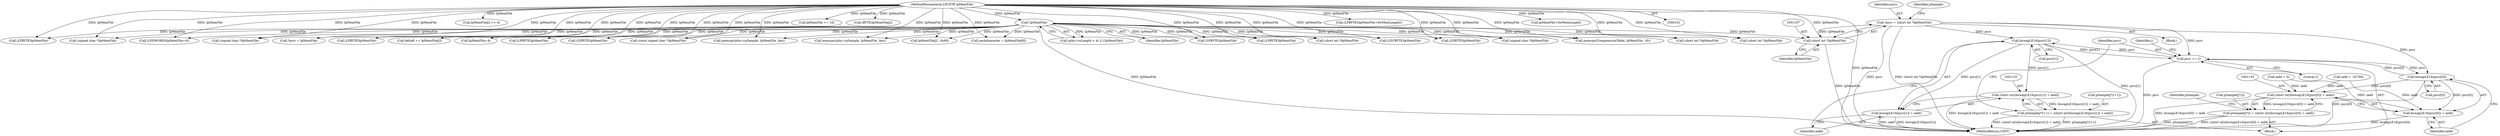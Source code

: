 digraph "1_gstreamer_bc2cdd57d549ab3ba59782e9b395d0cd683fd3ac@array" {
"1001153" [label="(Call,bswapLE16(psrc[1]))"];
"1001104" [label="(Call,*psrc = (short int *)lpMemFile)"];
"1001106" [label="(Call,(short int *)lpMemFile)"];
"1000129" [label="(Call,!lpMemFile)"];
"1000104" [label="(MethodParameterIn,LPCSTR lpMemFile)"];
"1001158" [label="(Call,psrc += 2)"];
"1001153" [label="(Call,bswapLE16(psrc[1]))"];
"1001137" [label="(Call,bswapLE16(psrc[0]))"];
"1001150" [label="(Call,(short int)(bswapLE16(psrc[1]) + iadd))"];
"1001142" [label="(Call,pSample[j*2+1] = (short int)(bswapLE16(psrc[1]) + iadd))"];
"1001152" [label="(Call,bswapLE16(psrc[1]) + iadd)"];
"1001134" [label="(Call,(short int)(bswapLE16(psrc[0]) + iadd))"];
"1001128" [label="(Call,pSample[j*2] = (short int)(bswapLE16(psrc[0]) + iadd))"];
"1001136" [label="(Call,bswapLE16(psrc[0]) + iadd)"];
"1001144" [label="(Identifier,pSample)"];
"1000130" [label="(Identifier,lpMemFile)"];
"1000265" [label="(Call,(const signed char *)lpMemFile)"];
"1000466" [label="(Call,memcpy(pIns->pSample, lpMemFile, len))"];
"1001180" [label="(Call,packcharacter = lpMemFile[8])"];
"1001159" [label="(Identifier,psrc)"];
"1001141" [label="(Identifier,iadd)"];
"1001154" [label="(Call,psrc[1])"];
"1001138" [label="(Call,psrc[0])"];
"1001565" [label="(Call,(LPBYTE)lpMemFile)"];
"1000355" [label="(Call,lpMemFile[j] >> 4)"];
"1001158" [label="(Call,psrc += 2)"];
"1001105" [label="(Identifier,psrc)"];
"1000729" [label="(Call,(signed char *)lpMemFile)"];
"1001197" [label="(Call,(LPDWORD)(lpMemFile+4))"];
"1001142" [label="(Call,pSample[j*2+1] = (short int)(bswapLE16(psrc[1]) + iadd))"];
"1001150" [label="(Call,(short int)(bswapLE16(psrc[1]) + iadd))"];
"1000537" [label="(Call,(signed char *)lpMemFile)"];
"1001128" [label="(Call,pSample[j*2] = (short int)(bswapLE16(psrc[0]) + iadd))"];
"1001137" [label="(Call,bswapLE16(psrc[0]))"];
"1001111" [label="(Identifier,pSample)"];
"1001176" [label="(Call,*psrc = lpMemFile)"];
"1001015" [label="(Call,(LPBYTE)lpMemFile)"];
"1001272" [label="(Call,delta8 += lpMemFile[j])"];
"1001136" [label="(Call,bswapLE16(psrc[0]) + iadd)"];
"1001106" [label="(Call,(short int *)lpMemFile)"];
"1001199" [label="(Call,lpMemFile+4)"];
"1001108" [label="(Identifier,lpMemFile)"];
"1000129" [label="(Call,!lpMemFile)"];
"1000123" [label="(Call,(pIns->nLength < 4) || (!lpMemFile))"];
"1000957" [label="(Call,(LPBYTE)lpMemFile)"];
"1001129" [label="(Call,pSample[j*2])"];
"1001104" [label="(Call,*psrc = (short int *)lpMemFile)"];
"1001143" [label="(Call,pSample[j*2+1])"];
"1000318" [label="(Call,lpMemFile += 16)"];
"1001134" [label="(Call,(short int)(bswapLE16(psrc[0]) + iadd))"];
"1000345" [label="(Call,(BYTE)lpMemFile[j])"];
"1001500" [label="(Call,(LPBYTE)lpMemFile)"];
"1002045" [label="(MethodReturn,UINT)"];
"1001152" [label="(Call,bswapLE16(psrc[1]) + iadd)"];
"1002009" [label="(Call,memcpy(pIns->pSample, lpMemFile, len))"];
"1000238" [label="(Call,lpMemFile[j] - 0x80)"];
"1001335" [label="(Call,(LPBYTE)lpMemFile)"];
"1001738" [label="(Call,(LPBYTE)lpMemFile)"];
"1000592" [label="(Call,(short int *)lpMemFile)"];
"1001923" [label="(Call,(LPCBYTE)lpMemFile)"];
"1001160" [label="(Literal,2)"];
"1001153" [label="(Call,bswapLE16(psrc[1]))"];
"1001506" [label="(Call,(LPBYTE)(lpMemFile+dwMemLength))"];
"1000972" [label="(Call,(LPBYTE)lpMemFile)"];
"1001083" [label="(Call,iadd = -32768)"];
"1001127" [label="(Block,)"];
"1001076" [label="(Call,iadd = 0)"];
"1001157" [label="(Identifier,iadd)"];
"1001126" [label="(Identifier,j)"];
"1000643" [label="(Call,(signed char *)lpMemFile)"];
"1000104" [label="(MethodParameterIn,LPCSTR lpMemFile)"];
"1000314" [label="(Call,memcpy(CompressionTable, lpMemFile, 16))"];
"1001508" [label="(Call,lpMemFile+dwMemLength)"];
"1000844" [label="(Call,(short int *)lpMemFile)"];
"1001074" [label="(Block,)"];
"1000420" [label="(Call,(short int *)lpMemFile)"];
"1001153" -> "1001152"  [label="AST: "];
"1001153" -> "1001154"  [label="CFG: "];
"1001154" -> "1001153"  [label="AST: "];
"1001157" -> "1001153"  [label="CFG: "];
"1001153" -> "1002045"  [label="DDG: psrc[1]"];
"1001153" -> "1001150"  [label="DDG: psrc[1]"];
"1001153" -> "1001152"  [label="DDG: psrc[1]"];
"1001104" -> "1001153"  [label="DDG: psrc"];
"1001158" -> "1001153"  [label="DDG: psrc"];
"1001153" -> "1001158"  [label="DDG: psrc[1]"];
"1001104" -> "1001074"  [label="AST: "];
"1001104" -> "1001106"  [label="CFG: "];
"1001105" -> "1001104"  [label="AST: "];
"1001106" -> "1001104"  [label="AST: "];
"1001111" -> "1001104"  [label="CFG: "];
"1001104" -> "1002045"  [label="DDG: psrc"];
"1001104" -> "1002045"  [label="DDG: (short int *)lpMemFile"];
"1001106" -> "1001104"  [label="DDG: lpMemFile"];
"1001104" -> "1001137"  [label="DDG: psrc"];
"1001104" -> "1001158"  [label="DDG: psrc"];
"1001106" -> "1001108"  [label="CFG: "];
"1001107" -> "1001106"  [label="AST: "];
"1001108" -> "1001106"  [label="AST: "];
"1001106" -> "1002045"  [label="DDG: lpMemFile"];
"1000129" -> "1001106"  [label="DDG: lpMemFile"];
"1000104" -> "1001106"  [label="DDG: lpMemFile"];
"1000129" -> "1000123"  [label="AST: "];
"1000129" -> "1000130"  [label="CFG: "];
"1000130" -> "1000129"  [label="AST: "];
"1000123" -> "1000129"  [label="CFG: "];
"1000129" -> "1002045"  [label="DDG: lpMemFile"];
"1000129" -> "1000123"  [label="DDG: lpMemFile"];
"1000104" -> "1000129"  [label="DDG: lpMemFile"];
"1000129" -> "1000238"  [label="DDG: lpMemFile"];
"1000129" -> "1000265"  [label="DDG: lpMemFile"];
"1000129" -> "1000314"  [label="DDG: lpMemFile"];
"1000129" -> "1000420"  [label="DDG: lpMemFile"];
"1000129" -> "1000466"  [label="DDG: lpMemFile"];
"1000129" -> "1000537"  [label="DDG: lpMemFile"];
"1000129" -> "1000592"  [label="DDG: lpMemFile"];
"1000129" -> "1000643"  [label="DDG: lpMemFile"];
"1000129" -> "1000729"  [label="DDG: lpMemFile"];
"1000129" -> "1000844"  [label="DDG: lpMemFile"];
"1000129" -> "1000957"  [label="DDG: lpMemFile"];
"1000129" -> "1000972"  [label="DDG: lpMemFile"];
"1000129" -> "1001015"  [label="DDG: lpMemFile"];
"1000129" -> "1001176"  [label="DDG: lpMemFile"];
"1000129" -> "1001180"  [label="DDG: lpMemFile"];
"1000129" -> "1001197"  [label="DDG: lpMemFile"];
"1000129" -> "1001199"  [label="DDG: lpMemFile"];
"1000129" -> "1001272"  [label="DDG: lpMemFile"];
"1000129" -> "1001335"  [label="DDG: lpMemFile"];
"1000129" -> "1001500"  [label="DDG: lpMemFile"];
"1000129" -> "1001565"  [label="DDG: lpMemFile"];
"1000129" -> "1001738"  [label="DDG: lpMemFile"];
"1000129" -> "1001923"  [label="DDG: lpMemFile"];
"1000129" -> "1002009"  [label="DDG: lpMemFile"];
"1000104" -> "1000101"  [label="AST: "];
"1000104" -> "1002045"  [label="DDG: lpMemFile"];
"1000104" -> "1000238"  [label="DDG: lpMemFile"];
"1000104" -> "1000265"  [label="DDG: lpMemFile"];
"1000104" -> "1000314"  [label="DDG: lpMemFile"];
"1000104" -> "1000318"  [label="DDG: lpMemFile"];
"1000104" -> "1000345"  [label="DDG: lpMemFile"];
"1000104" -> "1000355"  [label="DDG: lpMemFile"];
"1000104" -> "1000420"  [label="DDG: lpMemFile"];
"1000104" -> "1000466"  [label="DDG: lpMemFile"];
"1000104" -> "1000537"  [label="DDG: lpMemFile"];
"1000104" -> "1000592"  [label="DDG: lpMemFile"];
"1000104" -> "1000643"  [label="DDG: lpMemFile"];
"1000104" -> "1000729"  [label="DDG: lpMemFile"];
"1000104" -> "1000844"  [label="DDG: lpMemFile"];
"1000104" -> "1000957"  [label="DDG: lpMemFile"];
"1000104" -> "1000972"  [label="DDG: lpMemFile"];
"1000104" -> "1001015"  [label="DDG: lpMemFile"];
"1000104" -> "1001176"  [label="DDG: lpMemFile"];
"1000104" -> "1001180"  [label="DDG: lpMemFile"];
"1000104" -> "1001197"  [label="DDG: lpMemFile"];
"1000104" -> "1001199"  [label="DDG: lpMemFile"];
"1000104" -> "1001272"  [label="DDG: lpMemFile"];
"1000104" -> "1001335"  [label="DDG: lpMemFile"];
"1000104" -> "1001500"  [label="DDG: lpMemFile"];
"1000104" -> "1001506"  [label="DDG: lpMemFile"];
"1000104" -> "1001508"  [label="DDG: lpMemFile"];
"1000104" -> "1001565"  [label="DDG: lpMemFile"];
"1000104" -> "1001738"  [label="DDG: lpMemFile"];
"1000104" -> "1001923"  [label="DDG: lpMemFile"];
"1000104" -> "1002009"  [label="DDG: lpMemFile"];
"1001158" -> "1001127"  [label="AST: "];
"1001158" -> "1001160"  [label="CFG: "];
"1001159" -> "1001158"  [label="AST: "];
"1001160" -> "1001158"  [label="AST: "];
"1001126" -> "1001158"  [label="CFG: "];
"1001158" -> "1002045"  [label="DDG: psrc"];
"1001158" -> "1001137"  [label="DDG: psrc"];
"1001137" -> "1001158"  [label="DDG: psrc[0]"];
"1001137" -> "1001136"  [label="AST: "];
"1001137" -> "1001138"  [label="CFG: "];
"1001138" -> "1001137"  [label="AST: "];
"1001141" -> "1001137"  [label="CFG: "];
"1001137" -> "1002045"  [label="DDG: psrc[0]"];
"1001137" -> "1001134"  [label="DDG: psrc[0]"];
"1001137" -> "1001136"  [label="DDG: psrc[0]"];
"1001150" -> "1001142"  [label="AST: "];
"1001150" -> "1001152"  [label="CFG: "];
"1001151" -> "1001150"  [label="AST: "];
"1001152" -> "1001150"  [label="AST: "];
"1001142" -> "1001150"  [label="CFG: "];
"1001150" -> "1002045"  [label="DDG: bswapLE16(psrc[1]) + iadd"];
"1001150" -> "1001142"  [label="DDG: bswapLE16(psrc[1]) + iadd"];
"1001142" -> "1001127"  [label="AST: "];
"1001143" -> "1001142"  [label="AST: "];
"1001159" -> "1001142"  [label="CFG: "];
"1001142" -> "1002045"  [label="DDG: (short int)(bswapLE16(psrc[1]) + iadd)"];
"1001142" -> "1002045"  [label="DDG: pSample[j*2+1]"];
"1001152" -> "1001157"  [label="CFG: "];
"1001157" -> "1001152"  [label="AST: "];
"1001152" -> "1002045"  [label="DDG: bswapLE16(psrc[1])"];
"1001152" -> "1002045"  [label="DDG: iadd"];
"1001134" -> "1001128"  [label="AST: "];
"1001134" -> "1001136"  [label="CFG: "];
"1001135" -> "1001134"  [label="AST: "];
"1001136" -> "1001134"  [label="AST: "];
"1001128" -> "1001134"  [label="CFG: "];
"1001134" -> "1002045"  [label="DDG: bswapLE16(psrc[0]) + iadd"];
"1001134" -> "1001128"  [label="DDG: bswapLE16(psrc[0]) + iadd"];
"1001076" -> "1001134"  [label="DDG: iadd"];
"1001083" -> "1001134"  [label="DDG: iadd"];
"1001128" -> "1001127"  [label="AST: "];
"1001129" -> "1001128"  [label="AST: "];
"1001144" -> "1001128"  [label="CFG: "];
"1001128" -> "1002045"  [label="DDG: (short int)(bswapLE16(psrc[0]) + iadd)"];
"1001128" -> "1002045"  [label="DDG: pSample[j*2]"];
"1001136" -> "1001141"  [label="CFG: "];
"1001141" -> "1001136"  [label="AST: "];
"1001136" -> "1002045"  [label="DDG: bswapLE16(psrc[0])"];
"1001076" -> "1001136"  [label="DDG: iadd"];
"1001083" -> "1001136"  [label="DDG: iadd"];
}
